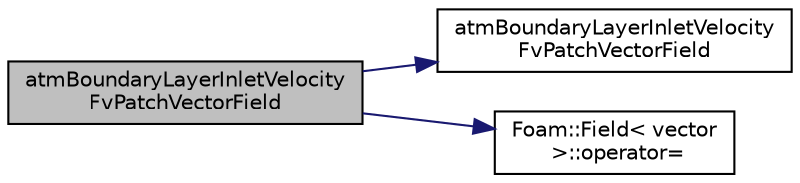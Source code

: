digraph "atmBoundaryLayerInletVelocityFvPatchVectorField"
{
  bgcolor="transparent";
  edge [fontname="Helvetica",fontsize="10",labelfontname="Helvetica",labelfontsize="10"];
  node [fontname="Helvetica",fontsize="10",shape=record];
  rankdir="LR";
  Node1 [label="atmBoundaryLayerInletVelocity\lFvPatchVectorField",height=0.2,width=0.4,color="black", fillcolor="grey75", style="filled", fontcolor="black"];
  Node1 -> Node2 [color="midnightblue",fontsize="10",style="solid",fontname="Helvetica"];
  Node2 [label="atmBoundaryLayerInletVelocity\lFvPatchVectorField",height=0.2,width=0.4,color="black",URL="$a00078.html#af083cb04500e4d856bd54ae8fdc69022",tooltip="Construct from patch and internal field. "];
  Node1 -> Node3 [color="midnightblue",fontsize="10",style="solid",fontname="Helvetica"];
  Node3 [label="Foam::Field\< vector\l \>::operator=",height=0.2,width=0.4,color="black",URL="$a00766.html#a4356fadebc9e59fb8189733d26c75605"];
}
